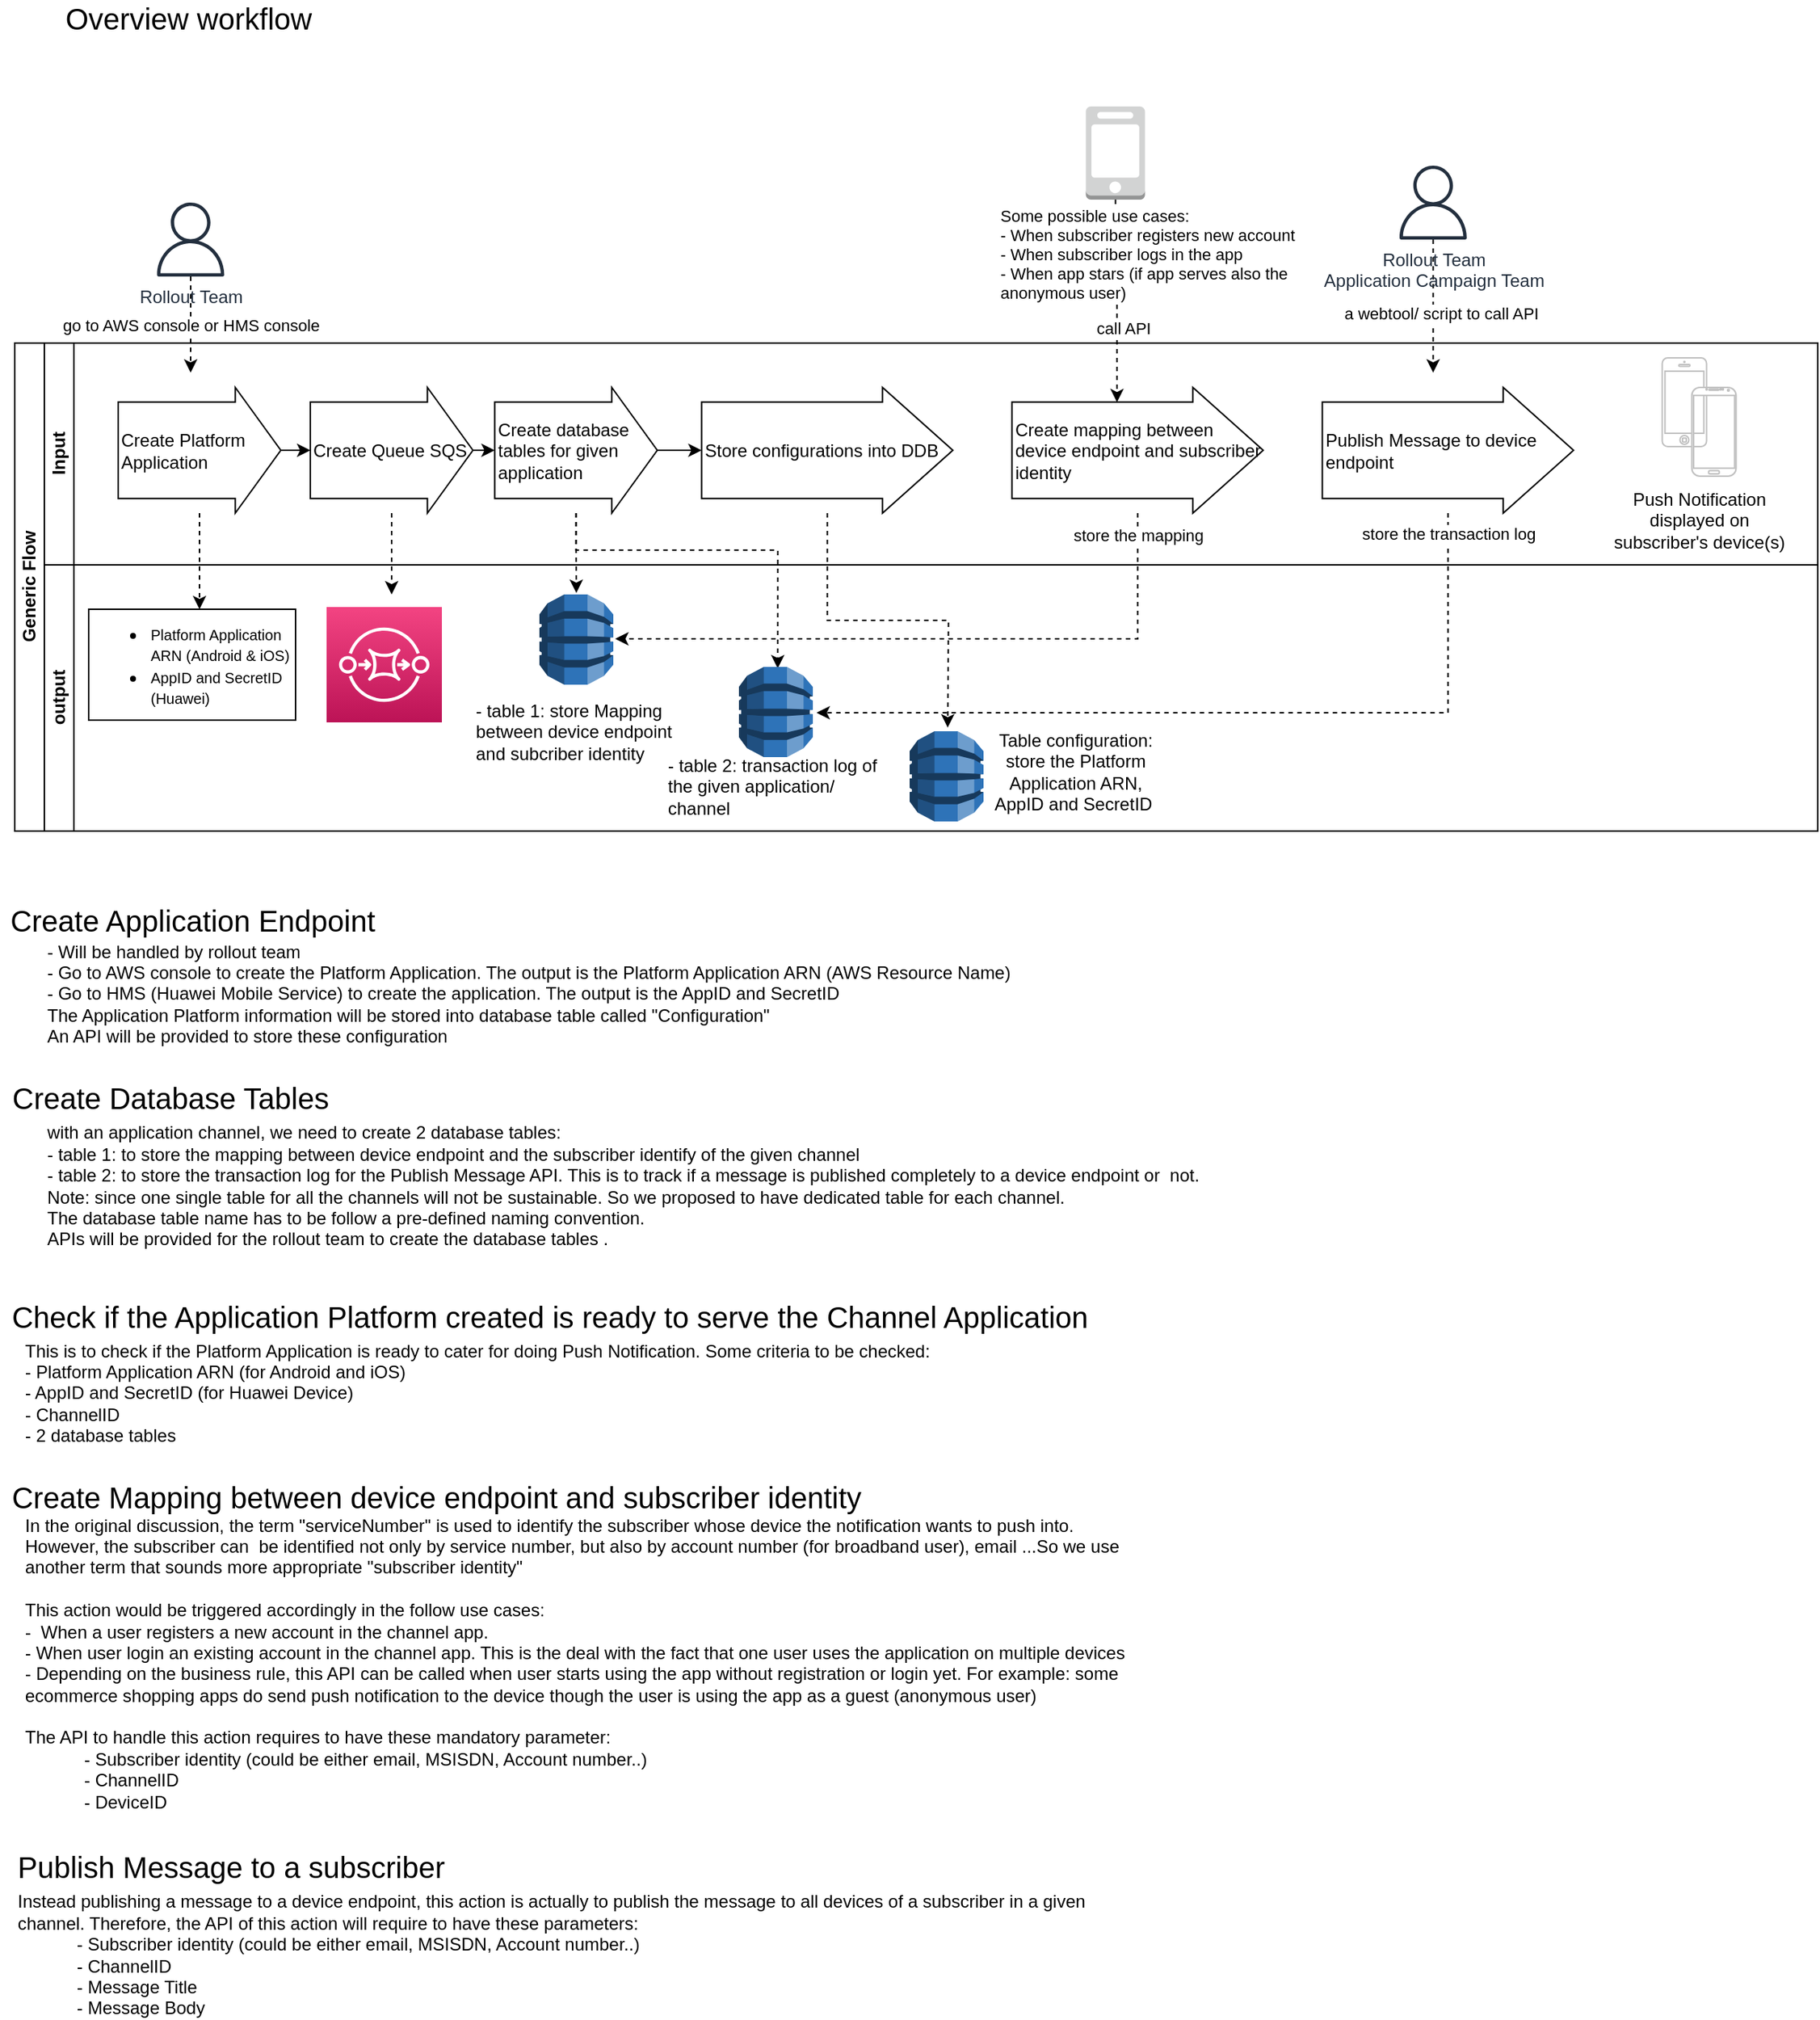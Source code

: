 <mxfile version="14.6.1" type="github">
  <diagram id="lONSl1WvP-Y2HhNY9bX5" name="Page-1">
    <mxGraphModel dx="1022" dy="745" grid="1" gridSize="10" guides="1" tooltips="1" connect="1" arrows="1" fold="1" page="1" pageScale="1" pageWidth="850" pageHeight="1100" math="0" shadow="0">
      <root>
        <mxCell id="0" />
        <mxCell id="1" parent="0" />
        <mxCell id="OOo40dx6nglXUyH_PE12-1" value="Generic Flow" style="swimlane;html=1;childLayout=stackLayout;resizeParent=1;resizeParentMax=0;horizontal=0;startSize=20;horizontalStack=0;" parent="1" vertex="1">
          <mxGeometry x="10" y="410" width="1220" height="330" as="geometry">
            <mxRectangle y="530" width="30" height="50" as="alternateBounds" />
          </mxGeometry>
        </mxCell>
        <mxCell id="OOo40dx6nglXUyH_PE12-31" value="" style="edgeStyle=orthogonalEdgeStyle;rounded=0;orthogonalLoop=1;jettySize=auto;html=1;dashed=1;" parent="OOo40dx6nglXUyH_PE12-1" source="OOo40dx6nglXUyH_PE12-26" edge="1">
          <mxGeometry relative="1" as="geometry">
            <mxPoint x="380" y="169" as="targetPoint" />
          </mxGeometry>
        </mxCell>
        <mxCell id="OOo40dx6nglXUyH_PE12-42" style="edgeStyle=orthogonalEdgeStyle;rounded=0;orthogonalLoop=1;jettySize=auto;html=1;entryX=0.5;entryY=0;entryDx=0;entryDy=0;entryPerimeter=0;dashed=1;" parent="OOo40dx6nglXUyH_PE12-1" source="OOo40dx6nglXUyH_PE12-26" edge="1">
          <mxGeometry relative="1" as="geometry">
            <Array as="points">
              <mxPoint x="380" y="140" />
              <mxPoint x="516" y="140" />
            </Array>
            <mxPoint x="516.25" y="220" as="targetPoint" />
          </mxGeometry>
        </mxCell>
        <mxCell id="OOo40dx6nglXUyH_PE12-43" value="store the mapping" style="edgeStyle=orthogonalEdgeStyle;rounded=0;orthogonalLoop=1;jettySize=auto;html=1;entryX=1;entryY=0.5;entryDx=0;entryDy=0;entryPerimeter=0;dashed=1;" parent="OOo40dx6nglXUyH_PE12-1" source="OOo40dx6nglXUyH_PE12-28" edge="1">
          <mxGeometry x="-0.933" relative="1" as="geometry">
            <Array as="points">
              <mxPoint x="759.75" y="200" />
            </Array>
            <mxPoint as="offset" />
            <mxPoint x="406.25" y="200" as="targetPoint" />
          </mxGeometry>
        </mxCell>
        <mxCell id="OOo40dx6nglXUyH_PE12-44" value="store the transaction log" style="edgeStyle=orthogonalEdgeStyle;rounded=0;orthogonalLoop=1;jettySize=auto;html=1;entryX=1;entryY=0.5;entryDx=0;entryDy=0;entryPerimeter=0;dashed=1;" parent="OOo40dx6nglXUyH_PE12-1" source="OOo40dx6nglXUyH_PE12-29" edge="1">
          <mxGeometry x="-0.95" relative="1" as="geometry">
            <Array as="points">
              <mxPoint x="970" y="250" />
            </Array>
            <mxPoint as="offset" />
            <mxPoint x="542.5" y="250" as="targetPoint" />
          </mxGeometry>
        </mxCell>
        <mxCell id="OOo40dx6nglXUyH_PE12-2" value="Input" style="swimlane;html=1;startSize=20;horizontal=0;" parent="OOo40dx6nglXUyH_PE12-1" vertex="1">
          <mxGeometry x="20" width="1200" height="150" as="geometry" />
        </mxCell>
        <mxCell id="gMHcxJPYBYsG8lV3nRY1-2" style="edgeStyle=orthogonalEdgeStyle;rounded=0;orthogonalLoop=1;jettySize=auto;html=1;exitX=1;exitY=0.5;exitDx=0;exitDy=0;exitPerimeter=0;entryX=0;entryY=0.5;entryDx=0;entryDy=0;entryPerimeter=0;" edge="1" parent="OOo40dx6nglXUyH_PE12-2" source="OOo40dx6nglXUyH_PE12-25" target="cDs7TkjnFNsFu-oyCOZs-1">
          <mxGeometry relative="1" as="geometry" />
        </mxCell>
        <mxCell id="OOo40dx6nglXUyH_PE12-25" value="&lt;span style=&quot;text-align: center&quot;&gt;Create Platform Application&lt;/span&gt;" style="shape=singleArrow;whiteSpace=wrap;html=1;align=left;arrowWidth=0.767;arrowSize=0.28;" parent="OOo40dx6nglXUyH_PE12-2" vertex="1">
          <mxGeometry x="50" y="30" width="110" height="85" as="geometry" />
        </mxCell>
        <mxCell id="gMHcxJPYBYsG8lV3nRY1-4" style="edgeStyle=orthogonalEdgeStyle;rounded=0;orthogonalLoop=1;jettySize=auto;html=1;exitX=1;exitY=0.5;exitDx=0;exitDy=0;exitPerimeter=0;entryX=0;entryY=0.5;entryDx=0;entryDy=0;entryPerimeter=0;" edge="1" parent="OOo40dx6nglXUyH_PE12-2" source="OOo40dx6nglXUyH_PE12-26" target="OOo40dx6nglXUyH_PE12-27">
          <mxGeometry relative="1" as="geometry" />
        </mxCell>
        <mxCell id="OOo40dx6nglXUyH_PE12-26" value="&lt;span style=&quot;text-align: center&quot;&gt;Create database tables for given application&lt;/span&gt;" style="shape=singleArrow;whiteSpace=wrap;html=1;align=left;arrowWidth=0.767;arrowSize=0.28;" parent="OOo40dx6nglXUyH_PE12-2" vertex="1">
          <mxGeometry x="304.75" y="30" width="110" height="85" as="geometry" />
        </mxCell>
        <mxCell id="OOo40dx6nglXUyH_PE12-27" value="&lt;div style=&quot;text-align: center&quot;&gt;Store configurations into DDB&lt;/div&gt;" style="shape=singleArrow;whiteSpace=wrap;html=1;align=left;arrowWidth=0.767;arrowSize=0.28;" parent="OOo40dx6nglXUyH_PE12-2" vertex="1">
          <mxGeometry x="444.75" y="30" width="170" height="85" as="geometry" />
        </mxCell>
        <mxCell id="OOo40dx6nglXUyH_PE12-28" value="&lt;span style=&quot;text-align: center&quot;&gt;Create mapping between device endpoint and&amp;nbsp;&lt;/span&gt;subscriber identity" style="shape=singleArrow;whiteSpace=wrap;html=1;align=left;arrowWidth=0.767;arrowSize=0.28;" parent="OOo40dx6nglXUyH_PE12-2" vertex="1">
          <mxGeometry x="654.75" y="30" width="170" height="85" as="geometry" />
        </mxCell>
        <mxCell id="OOo40dx6nglXUyH_PE12-29" value="Publish Message to device endpoint" style="shape=singleArrow;whiteSpace=wrap;html=1;align=left;arrowWidth=0.767;arrowSize=0.28;" parent="OOo40dx6nglXUyH_PE12-2" vertex="1">
          <mxGeometry x="864.75" y="30" width="170" height="85" as="geometry" />
        </mxCell>
        <mxCell id="OOo40dx6nglXUyH_PE12-45" value="" style="html=1;verticalLabelPosition=bottom;labelBackgroundColor=#ffffff;verticalAlign=top;shadow=0;dashed=0;strokeWidth=1;shape=mxgraph.ios7.misc.iphone;strokeColor=#c0c0c0;align=left;" parent="OOo40dx6nglXUyH_PE12-2" vertex="1">
          <mxGeometry x="1094.75" y="10" width="30" height="60" as="geometry" />
        </mxCell>
        <mxCell id="OOo40dx6nglXUyH_PE12-46" value="" style="verticalLabelPosition=bottom;verticalAlign=top;html=1;shadow=0;dashed=0;strokeWidth=1;shape=mxgraph.android.phone2;strokeColor=#c0c0c0;align=left;" parent="OOo40dx6nglXUyH_PE12-2" vertex="1">
          <mxGeometry x="1114.75" y="30" width="30" height="60" as="geometry" />
        </mxCell>
        <mxCell id="OOo40dx6nglXUyH_PE12-47" value="Push Notification displayed on subscriber&#39;s device(s)" style="text;html=1;strokeColor=none;fillColor=none;align=center;verticalAlign=middle;whiteSpace=wrap;rounded=0;" parent="OOo40dx6nglXUyH_PE12-2" vertex="1">
          <mxGeometry x="1054.75" y="90" width="130" height="60" as="geometry" />
        </mxCell>
        <mxCell id="gMHcxJPYBYsG8lV3nRY1-3" style="edgeStyle=orthogonalEdgeStyle;rounded=0;orthogonalLoop=1;jettySize=auto;html=1;exitX=1;exitY=0.5;exitDx=0;exitDy=0;exitPerimeter=0;entryX=0;entryY=0.5;entryDx=0;entryDy=0;entryPerimeter=0;" edge="1" parent="OOo40dx6nglXUyH_PE12-2" source="cDs7TkjnFNsFu-oyCOZs-1" target="OOo40dx6nglXUyH_PE12-26">
          <mxGeometry relative="1" as="geometry" />
        </mxCell>
        <mxCell id="cDs7TkjnFNsFu-oyCOZs-1" value="&lt;div style=&quot;text-align: center&quot;&gt;&lt;span&gt;Create Queue SQS&amp;nbsp;&lt;/span&gt;&lt;/div&gt;" style="shape=singleArrow;whiteSpace=wrap;html=1;align=left;arrowWidth=0.767;arrowSize=0.28;" parent="OOo40dx6nglXUyH_PE12-2" vertex="1">
          <mxGeometry x="180" y="30" width="110" height="85" as="geometry" />
        </mxCell>
        <mxCell id="OOo40dx6nglXUyH_PE12-30" style="edgeStyle=orthogonalEdgeStyle;rounded=0;orthogonalLoop=1;jettySize=auto;html=1;dashed=1;" parent="OOo40dx6nglXUyH_PE12-1" source="OOo40dx6nglXUyH_PE12-25" target="OOo40dx6nglXUyH_PE12-7" edge="1">
          <mxGeometry relative="1" as="geometry">
            <Array as="points">
              <mxPoint x="125" y="170" />
              <mxPoint x="125" y="170" />
            </Array>
          </mxGeometry>
        </mxCell>
        <mxCell id="OOo40dx6nglXUyH_PE12-3" value="output" style="swimlane;html=1;startSize=20;horizontal=0;" parent="OOo40dx6nglXUyH_PE12-1" vertex="1">
          <mxGeometry x="20" y="150" width="1200" height="180" as="geometry" />
        </mxCell>
        <mxCell id="OOo40dx6nglXUyH_PE12-7" value="&lt;ul&gt;&lt;li&gt;&lt;font style=&quot;font-size: 10px&quot;&gt;Platform Application ARN (Android &amp;amp; iOS)&lt;/font&gt;&lt;/li&gt;&lt;li&gt;&lt;span style=&quot;font-size: 10px&quot;&gt;AppID and SecretID (Huawei)&lt;/span&gt;&lt;/li&gt;&lt;/ul&gt;" style="rounded=0;whiteSpace=wrap;html=1;align=left;" parent="OOo40dx6nglXUyH_PE12-3" vertex="1">
          <mxGeometry x="30" y="30" width="140" height="75" as="geometry" />
        </mxCell>
        <mxCell id="OOo40dx6nglXUyH_PE12-13" value="- table 1: store Mapping between device endpoint and subcriber identity&lt;br&gt;&lt;br&gt;" style="text;html=1;strokeColor=none;fillColor=none;align=left;verticalAlign=middle;whiteSpace=wrap;rounded=0;" parent="OOo40dx6nglXUyH_PE12-3" vertex="1">
          <mxGeometry x="290" y="110" width="140" height="20" as="geometry" />
        </mxCell>
        <mxCell id="OOo40dx6nglXUyH_PE12-41" value="&lt;span style=&quot;&quot;&gt;- table 2: transaction log of the given application/ channel&lt;/span&gt;" style="text;html=1;strokeColor=none;fillColor=none;align=left;verticalAlign=middle;whiteSpace=wrap;rounded=0;" parent="OOo40dx6nglXUyH_PE12-3" vertex="1">
          <mxGeometry x="420" y="140" width="150" height="20" as="geometry" />
        </mxCell>
        <mxCell id="gMHcxJPYBYsG8lV3nRY1-6" value="" style="points=[[0,0,0],[0.25,0,0],[0.5,0,0],[0.75,0,0],[1,0,0],[0,1,0],[0.25,1,0],[0.5,1,0],[0.75,1,0],[1,1,0],[0,0.25,0],[0,0.5,0],[0,0.75,0],[1,0.25,0],[1,0.5,0],[1,0.75,0]];outlineConnect=0;fontColor=#232F3E;gradientColor=#F34482;gradientDirection=north;fillColor=#BC1356;strokeColor=#ffffff;dashed=0;verticalLabelPosition=bottom;verticalAlign=top;align=center;html=1;fontSize=12;fontStyle=0;aspect=fixed;shape=mxgraph.aws4.resourceIcon;resIcon=mxgraph.aws4.sqs;" vertex="1" parent="OOo40dx6nglXUyH_PE12-3">
          <mxGeometry x="191" y="28.5" width="78" height="78" as="geometry" />
        </mxCell>
        <mxCell id="OOo40dx6nglXUyH_PE12-73" value="Table configuration: store the Platform Application ARN, AppID and SecretID&amp;nbsp;" style="text;html=1;strokeColor=none;fillColor=none;align=center;verticalAlign=middle;whiteSpace=wrap;rounded=0;" parent="OOo40dx6nglXUyH_PE12-3" vertex="1">
          <mxGeometry x="637.5" y="130" width="120" height="20" as="geometry" />
        </mxCell>
        <mxCell id="gMHcxJPYBYsG8lV3nRY1-16" value="" style="outlineConnect=0;dashed=0;verticalLabelPosition=bottom;verticalAlign=top;align=center;html=1;shape=mxgraph.aws3.dynamo_db;fillColor=#2E73B8;gradientColor=none;" vertex="1" parent="OOo40dx6nglXUyH_PE12-3">
          <mxGeometry x="470" y="69" width="50" height="61" as="geometry" />
        </mxCell>
        <mxCell id="gMHcxJPYBYsG8lV3nRY1-17" value="" style="outlineConnect=0;dashed=0;verticalLabelPosition=bottom;verticalAlign=top;align=center;html=1;shape=mxgraph.aws3.dynamo_db;fillColor=#2E73B8;gradientColor=none;" vertex="1" parent="OOo40dx6nglXUyH_PE12-3">
          <mxGeometry x="585.5" y="112.5" width="50" height="61" as="geometry" />
        </mxCell>
        <mxCell id="gMHcxJPYBYsG8lV3nRY1-18" value="" style="outlineConnect=0;dashed=0;verticalLabelPosition=bottom;verticalAlign=top;align=center;html=1;shape=mxgraph.aws3.dynamo_db;fillColor=#2E73B8;gradientColor=none;" vertex="1" parent="OOo40dx6nglXUyH_PE12-3">
          <mxGeometry x="335" y="20" width="50" height="61" as="geometry" />
        </mxCell>
        <mxCell id="gMHcxJPYBYsG8lV3nRY1-13" style="edgeStyle=orthogonalEdgeStyle;rounded=0;orthogonalLoop=1;jettySize=auto;html=1;dashed=1;entryX=0.5;entryY=0;entryDx=0;entryDy=0;entryPerimeter=0;" edge="1" parent="OOo40dx6nglXUyH_PE12-1" source="OOo40dx6nglXUyH_PE12-27">
          <mxGeometry relative="1" as="geometry">
            <mxPoint x="631.25" y="260" as="targetPoint" />
          </mxGeometry>
        </mxCell>
        <mxCell id="OOo40dx6nglXUyH_PE12-49" value="go to AWS console or HMS console" style="edgeStyle=orthogonalEdgeStyle;rounded=0;orthogonalLoop=1;jettySize=auto;html=1;dashed=1;" parent="1" source="OOo40dx6nglXUyH_PE12-48" edge="1">
          <mxGeometry relative="1" as="geometry">
            <mxPoint x="129" y="430" as="targetPoint" />
          </mxGeometry>
        </mxCell>
        <mxCell id="OOo40dx6nglXUyH_PE12-48" value="Rollout Team" style="outlineConnect=0;fontColor=#232F3E;gradientColor=none;fillColor=#232F3E;strokeColor=none;dashed=0;verticalLabelPosition=bottom;verticalAlign=top;align=center;html=1;fontSize=12;fontStyle=0;aspect=fixed;pointerEvents=1;shape=mxgraph.aws4.user;" parent="1" vertex="1">
          <mxGeometry x="104" y="315" width="50" height="50" as="geometry" />
        </mxCell>
        <mxCell id="OOo40dx6nglXUyH_PE12-55" value="Some possible use cases: &lt;br&gt;- When subscriber registers new account&amp;nbsp;&lt;br&gt;- When subscriber logs in the app&amp;nbsp;&lt;br&gt;- When app stars (if app serves also the &lt;br&gt;anonymous user)" style="edgeStyle=orthogonalEdgeStyle;rounded=0;orthogonalLoop=1;jettySize=auto;html=1;entryX=0.418;entryY=0.118;entryDx=0;entryDy=0;entryPerimeter=0;dashed=1;align=left;" parent="1" source="OOo40dx6nglXUyH_PE12-54" target="OOo40dx6nglXUyH_PE12-28" edge="1">
          <mxGeometry x="-0.464" y="-80" relative="1" as="geometry">
            <mxPoint as="offset" />
          </mxGeometry>
        </mxCell>
        <mxCell id="OOo40dx6nglXUyH_PE12-62" value="call API" style="edgeLabel;html=1;align=center;verticalAlign=middle;resizable=0;points=[];" parent="OOo40dx6nglXUyH_PE12-55" vertex="1" connectable="0">
          <mxGeometry x="0.276" y="4" relative="1" as="geometry">
            <mxPoint as="offset" />
          </mxGeometry>
        </mxCell>
        <mxCell id="OOo40dx6nglXUyH_PE12-54" value="" style="outlineConnect=0;dashed=0;verticalLabelPosition=bottom;verticalAlign=top;align=center;html=1;shape=mxgraph.aws3.mobile_client;fillColor=#D2D3D3;gradientColor=none;" parent="1" vertex="1">
          <mxGeometry x="734.75" y="250" width="40" height="63" as="geometry" />
        </mxCell>
        <mxCell id="OOo40dx6nglXUyH_PE12-59" value="a webtool/ script to call API" style="edgeStyle=orthogonalEdgeStyle;rounded=0;orthogonalLoop=1;jettySize=auto;html=1;dashed=1;" parent="1" source="OOo40dx6nglXUyH_PE12-56" edge="1">
          <mxGeometry x="0.112" y="5" relative="1" as="geometry">
            <mxPoint x="969.75" y="430" as="targetPoint" />
            <mxPoint as="offset" />
          </mxGeometry>
        </mxCell>
        <mxCell id="OOo40dx6nglXUyH_PE12-56" value="Rollout Team&lt;br&gt;Application Campaign Team" style="outlineConnect=0;fontColor=#232F3E;gradientColor=none;fillColor=#232F3E;strokeColor=none;dashed=0;verticalLabelPosition=bottom;verticalAlign=top;align=center;html=1;fontSize=12;fontStyle=0;aspect=fixed;pointerEvents=1;shape=mxgraph.aws4.user;" parent="1" vertex="1">
          <mxGeometry x="944.75" y="290" width="50" height="50" as="geometry" />
        </mxCell>
        <mxCell id="OOo40dx6nglXUyH_PE12-63" value="&lt;font style=&quot;font-size: 20px&quot;&gt;Overview workflow&amp;nbsp;&lt;/font&gt;" style="text;html=1;align=center;verticalAlign=middle;resizable=0;points=[];autosize=1;strokeColor=none;" parent="1" vertex="1">
          <mxGeometry x="35" y="180" width="190" height="20" as="geometry" />
        </mxCell>
        <mxCell id="OOo40dx6nglXUyH_PE12-64" value="&lt;font style=&quot;font-size: 20px&quot;&gt;Create Application Endpoint&lt;/font&gt;" style="text;html=1;align=center;verticalAlign=middle;resizable=0;points=[];autosize=1;strokeColor=none;" parent="1" vertex="1">
          <mxGeometry y="790" width="260" height="20" as="geometry" />
        </mxCell>
        <mxCell id="OOo40dx6nglXUyH_PE12-65" value="- Will be handled by rollout team&lt;br&gt;- Go to AWS console to create the Platform Application. The output is the Platform Application ARN (AWS Resource Name)&lt;br&gt;- Go to HMS (Huawei Mobile Service) to create the application. The output is the AppID and SecretID&amp;nbsp;&amp;nbsp;&lt;br&gt;The Application Platform information will be stored into database table called &quot;Configuration&quot;&lt;br&gt;An API will be provided to store these configuration" style="text;html=1;strokeColor=none;fillColor=none;align=left;verticalAlign=middle;whiteSpace=wrap;rounded=0;" parent="1" vertex="1">
          <mxGeometry x="30" y="840" width="760" height="20" as="geometry" />
        </mxCell>
        <mxCell id="OOo40dx6nglXUyH_PE12-76" value="&lt;font style=&quot;font-size: 20px&quot;&gt;Create Database Tables&lt;/font&gt;" style="text;html=1;align=center;verticalAlign=middle;resizable=0;points=[];autosize=1;strokeColor=none;" parent="1" vertex="1">
          <mxGeometry y="910" width="230" height="20" as="geometry" />
        </mxCell>
        <mxCell id="OOo40dx6nglXUyH_PE12-77" value="with an application channel, we need to create 2 database tables:&amp;nbsp;&lt;br&gt;- table 1: to store the mapping between device endpoint and the subscriber identify of the given channel&amp;nbsp;&lt;br&gt;- table 2: to store the transaction log for the Publish Message API. This is to track if a message is published completely to a device endpoint or&amp;nbsp; not.&amp;nbsp;&lt;br&gt;Note: since one single table for all the channels will not be sustainable. So we proposed to have dedicated table for each channel.&amp;nbsp;&lt;br&gt;The database table name has to be follow a pre-defined naming convention.&amp;nbsp;&lt;br&gt;APIs will be provided for the rollout team to create the database tables .&amp;nbsp;" style="text;html=1;strokeColor=none;fillColor=none;align=left;verticalAlign=middle;whiteSpace=wrap;rounded=0;" parent="1" vertex="1">
          <mxGeometry x="30" y="970" width="800" height="20" as="geometry" />
        </mxCell>
        <mxCell id="OOo40dx6nglXUyH_PE12-78" value="&lt;font style=&quot;font-size: 20px&quot;&gt;Check if the Application Platform created is ready to serve the Channel Application&amp;nbsp; &amp;nbsp;&lt;br&gt;&lt;br&gt;&lt;/font&gt;" style="text;html=1;align=center;verticalAlign=middle;resizable=0;points=[];autosize=1;strokeColor=none;" parent="1" vertex="1">
          <mxGeometry y="1060" width="760" height="40" as="geometry" />
        </mxCell>
        <mxCell id="OOo40dx6nglXUyH_PE12-80" value="This is to check if the Platform Application is ready to cater for doing Push Notification. Some criteria to be checked:&amp;nbsp;&lt;br&gt;- Platform Application ARN (for Android and iOS)&amp;nbsp;&lt;br&gt;- AppID and SecretID (for Huawei Device)&amp;nbsp;&lt;br&gt;- ChannelID&amp;nbsp;&lt;br&gt;- 2 database tables&amp;nbsp;&lt;br&gt;" style="text;html=1;strokeColor=none;fillColor=none;align=left;verticalAlign=middle;whiteSpace=wrap;rounded=0;" parent="1" vertex="1">
          <mxGeometry x="14.75" y="1110" width="760" height="20" as="geometry" />
        </mxCell>
        <mxCell id="OOo40dx6nglXUyH_PE12-81" value="&lt;font style=&quot;font-size: 20px&quot;&gt;&lt;font style=&quot;font-size: 20px&quot;&gt;Create Mapping&amp;nbsp;&lt;/font&gt;&lt;span&gt;between device endpoint and&amp;nbsp;&lt;/span&gt;&lt;span style=&quot;text-align: left&quot;&gt;subscriber identity&lt;/span&gt;&lt;/font&gt;" style="text;html=1;align=center;verticalAlign=middle;resizable=0;points=[];autosize=1;strokeColor=none;" parent="1" vertex="1">
          <mxGeometry y="1180" width="590" height="20" as="geometry" />
        </mxCell>
        <mxCell id="OOo40dx6nglXUyH_PE12-82" value="In the original discussion, the term &quot;serviceNumber&quot; is used to identify the subscriber whose device the notification wants to push into. However, the subscriber can&amp;nbsp; be identified not only by service number, but also by account number (for broadband user), email ...So we use another term that sounds more appropriate &quot;subscriber identity&quot;&lt;br&gt;&lt;br&gt;This action would be triggered accordingly in the follow use cases:&amp;nbsp;&lt;br&gt;-&amp;nbsp; When a user registers a new account in the channel app.&lt;br&gt;&lt;div&gt;- When user login an existing account in the channel app. This is the deal with the fact that one user uses the application on multiple devices&amp;nbsp;&lt;/div&gt;&lt;div&gt;&lt;span&gt;-&amp;nbsp;&lt;/span&gt;Depending on the business rule, this API can be called when user starts using the app without registration or login yet. For example: some ecommerce shopping apps do send push notification to the device though the user is using the app as a guest (anonymous user)&amp;nbsp;&amp;nbsp;&lt;/div&gt;&lt;div&gt;&lt;br&gt;&lt;/div&gt;&lt;div&gt;The API to handle this action requires to have these mandatory parameter:&amp;nbsp;&lt;/div&gt;&lt;blockquote style=&quot;margin: 0 0 0 40px ; border: none ; padding: 0px&quot;&gt;&lt;div&gt;-&amp;nbsp;&lt;span&gt;Subscriber identity (could be either email, MSISDN, Account number..)&lt;/span&gt;&lt;/div&gt;&lt;div&gt;&lt;span&gt;- ChannelID&lt;/span&gt;&lt;/div&gt;&lt;div&gt;&lt;span&gt;- DeviceID&amp;nbsp;&lt;/span&gt;&lt;/div&gt;&lt;/blockquote&gt;&lt;div&gt;&lt;br&gt;&lt;/div&gt;" style="text;html=1;strokeColor=none;fillColor=none;align=left;verticalAlign=middle;whiteSpace=wrap;rounded=0;" parent="1" vertex="1">
          <mxGeometry x="14.75" y="1300" width="760" height="20" as="geometry" />
        </mxCell>
        <mxCell id="OOo40dx6nglXUyH_PE12-84" value="&lt;span style=&quot;font-size: 20px&quot;&gt;Publish Message to a subscriber&lt;/span&gt;" style="text;html=1;align=left;verticalAlign=middle;resizable=0;points=[];autosize=1;strokeColor=none;" parent="1" vertex="1">
          <mxGeometry x="10" y="1430" width="300" height="20" as="geometry" />
        </mxCell>
        <mxCell id="OOo40dx6nglXUyH_PE12-85" value="Instead publishing a message to a device endpoint, this action is actually to publish the message to all devices of a subscriber in a given channel. Therefore, the API of this action will require to have these parameters:&amp;nbsp;&lt;br&gt;&lt;blockquote style=&quot;margin: 0 0 0 40px ; border: none ; padding: 0px&quot;&gt;- Subscriber identity (could be either email, MSISDN, Account number..)&lt;/blockquote&gt;&lt;blockquote style=&quot;margin: 0 0 0 40px ; border: none ; padding: 0px&quot;&gt;- ChannelID&amp;nbsp;&lt;/blockquote&gt;&lt;blockquote style=&quot;margin: 0 0 0 40px ; border: none ; padding: 0px&quot;&gt;- Message Title&lt;/blockquote&gt;&lt;blockquote style=&quot;margin: 0 0 0 40px ; border: none ; padding: 0px&quot;&gt;- Message Body&lt;/blockquote&gt;" style="text;html=1;strokeColor=none;fillColor=none;align=left;verticalAlign=middle;whiteSpace=wrap;rounded=0;" parent="1" vertex="1">
          <mxGeometry x="10" y="1490" width="760" height="20" as="geometry" />
        </mxCell>
        <mxCell id="gMHcxJPYBYsG8lV3nRY1-11" style="edgeStyle=orthogonalEdgeStyle;rounded=0;orthogonalLoop=1;jettySize=auto;html=1;dashed=1;" edge="1" parent="1" source="cDs7TkjnFNsFu-oyCOZs-1">
          <mxGeometry relative="1" as="geometry">
            <mxPoint x="265" y="580" as="targetPoint" />
          </mxGeometry>
        </mxCell>
      </root>
    </mxGraphModel>
  </diagram>
</mxfile>
